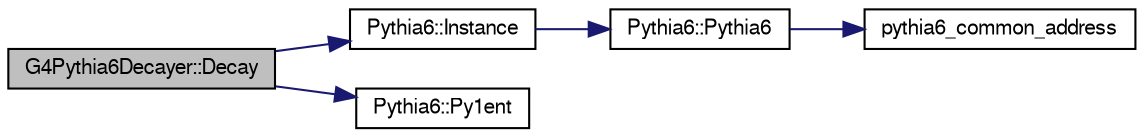 digraph "G4Pythia6Decayer::Decay"
{
  bgcolor="transparent";
  edge [fontname="FreeSans",fontsize="10",labelfontname="FreeSans",labelfontsize="10"];
  node [fontname="FreeSans",fontsize="10",shape=record];
  rankdir="LR";
  Node1 [label="G4Pythia6Decayer::Decay",height=0.2,width=0.4,color="black", fillcolor="grey75", style="filled" fontcolor="black"];
  Node1 -> Node2 [color="midnightblue",fontsize="10",style="solid",fontname="FreeSans"];
  Node2 [label="Pythia6::Instance",height=0.2,width=0.4,color="black",URL="$d8/d25/classPythia6.html#a2d69c1109df9b9a45134c793c312c223"];
  Node2 -> Node3 [color="midnightblue",fontsize="10",style="solid",fontname="FreeSans"];
  Node3 [label="Pythia6::Pythia6",height=0.2,width=0.4,color="black",URL="$d8/d25/classPythia6.html#a7907092070bb53cee29bb34c9d7f2b0a"];
  Node3 -> Node4 [color="midnightblue",fontsize="10",style="solid",fontname="FreeSans"];
  Node4 [label="pythia6_common_address",height=0.2,width=0.4,color="black",URL="$d8/de1/Pythia6_8cc.html#a77d0b9d64ec0087e94c426a01cf59645"];
  Node1 -> Node5 [color="midnightblue",fontsize="10",style="solid",fontname="FreeSans"];
  Node5 [label="Pythia6::Py1ent",height=0.2,width=0.4,color="black",URL="$d8/d25/classPythia6.html#acafaaac24b6d1fc40a2c369dcb94ab32"];
}
